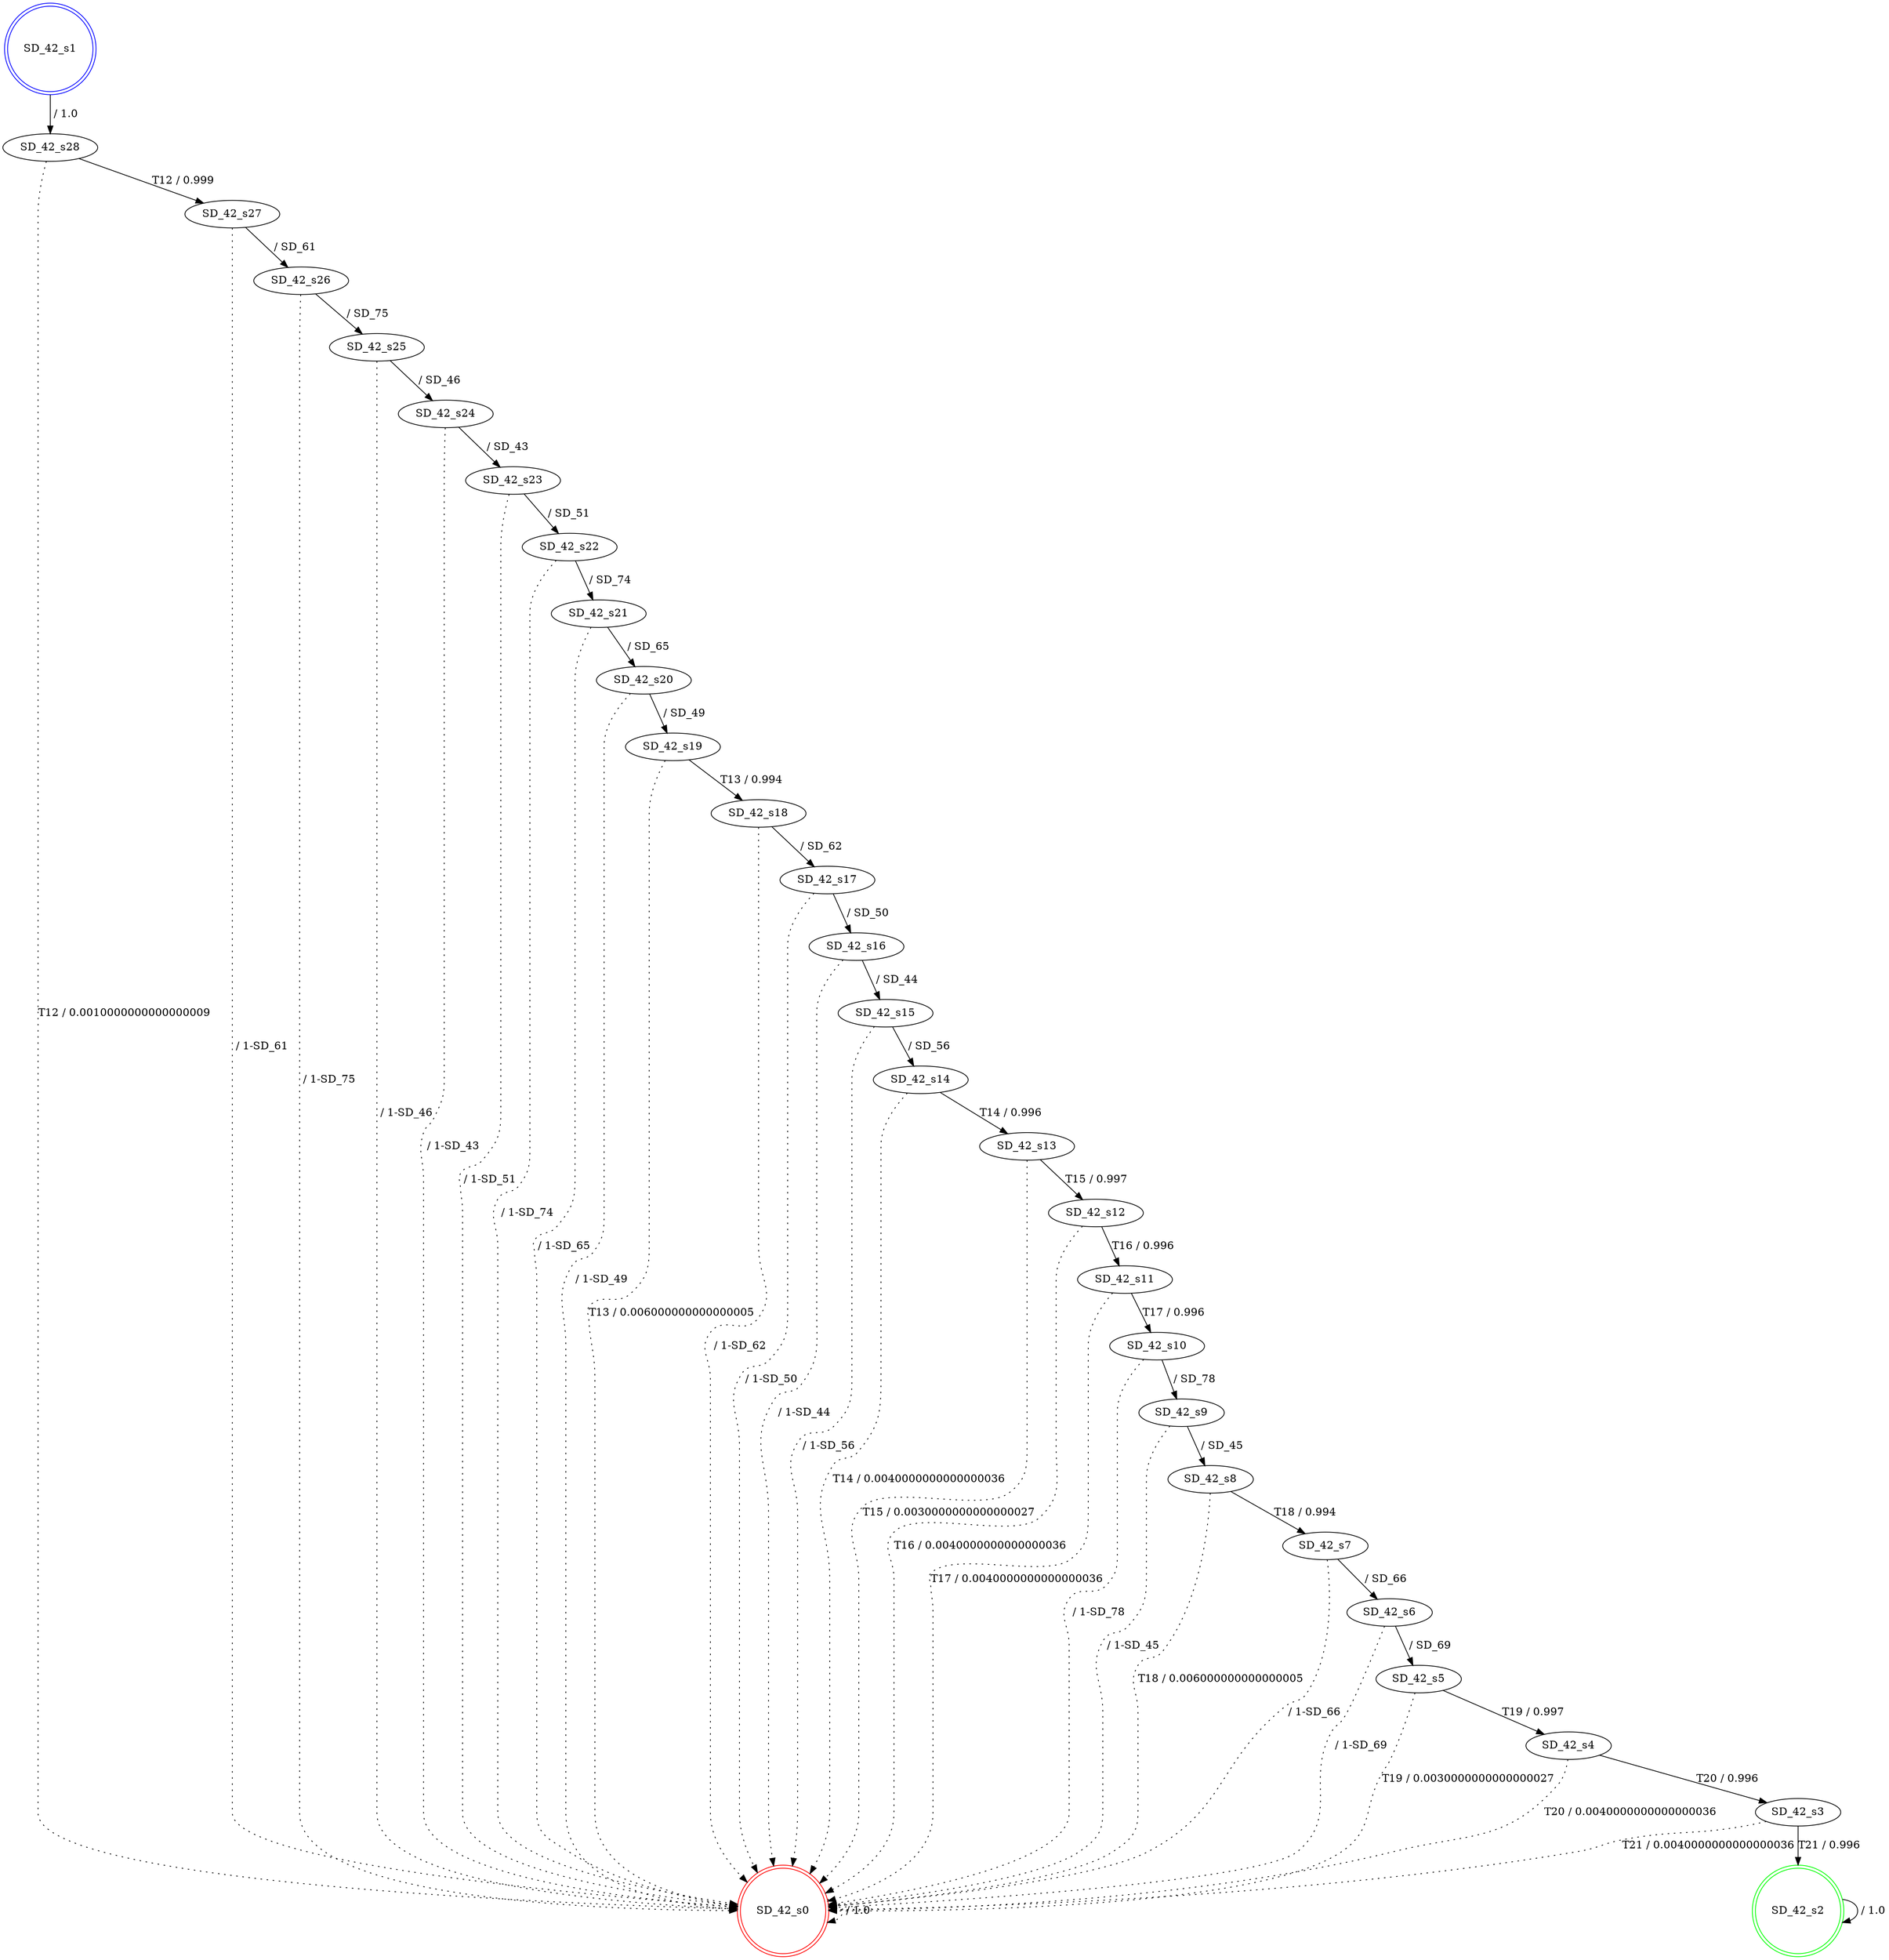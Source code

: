 digraph graphname {
SD_42_s0 [label="SD_42_s0",color=red,shape=doublecircle ];
SD_42_s1 [label="SD_42_s1",color=blue,shape=doublecircle ];
SD_42_s2 [label="SD_42_s2",color=green,shape=doublecircle ];
SD_42_s3 [label="SD_42_s3" ];
SD_42_s4 [label="SD_42_s4" ];
SD_42_s5 [label="SD_42_s5" ];
SD_42_s6 [label="SD_42_s6" ];
SD_42_s7 [label="SD_42_s7" ];
SD_42_s8 [label="SD_42_s8" ];
SD_42_s9 [label="SD_42_s9" ];
SD_42_s10 [label="SD_42_s10" ];
SD_42_s11 [label="SD_42_s11" ];
SD_42_s12 [label="SD_42_s12" ];
SD_42_s13 [label="SD_42_s13" ];
SD_42_s14 [label="SD_42_s14" ];
SD_42_s15 [label="SD_42_s15" ];
SD_42_s16 [label="SD_42_s16" ];
SD_42_s17 [label="SD_42_s17" ];
SD_42_s18 [label="SD_42_s18" ];
SD_42_s19 [label="SD_42_s19" ];
SD_42_s20 [label="SD_42_s20" ];
SD_42_s21 [label="SD_42_s21" ];
SD_42_s22 [label="SD_42_s22" ];
SD_42_s23 [label="SD_42_s23" ];
SD_42_s24 [label="SD_42_s24" ];
SD_42_s25 [label="SD_42_s25" ];
SD_42_s26 [label="SD_42_s26" ];
SD_42_s27 [label="SD_42_s27" ];
SD_42_s28 [label="SD_42_s28" ];
SD_42_s0 -> SD_42_s0 [label=" / 1.0", style=dotted];
SD_42_s1 -> SD_42_s28 [label=" / 1.0"];
SD_42_s2 -> SD_42_s2 [label=" / 1.0"];
SD_42_s3 -> SD_42_s2 [label="T21 / 0.996"];
SD_42_s3 -> SD_42_s0 [label="T21 / 0.0040000000000000036", style=dotted];
SD_42_s4 -> SD_42_s3 [label="T20 / 0.996"];
SD_42_s4 -> SD_42_s0 [label="T20 / 0.0040000000000000036", style=dotted];
SD_42_s5 -> SD_42_s4 [label="T19 / 0.997"];
SD_42_s5 -> SD_42_s0 [label="T19 / 0.0030000000000000027", style=dotted];
SD_42_s6 -> SD_42_s5 [label=" / SD_69"];
SD_42_s6 -> SD_42_s0 [label=" / 1-SD_69", style=dotted];
SD_42_s7 -> SD_42_s6 [label=" / SD_66"];
SD_42_s7 -> SD_42_s0 [label=" / 1-SD_66", style=dotted];
SD_42_s8 -> SD_42_s7 [label="T18 / 0.994"];
SD_42_s8 -> SD_42_s0 [label="T18 / 0.006000000000000005", style=dotted];
SD_42_s9 -> SD_42_s8 [label=" / SD_45"];
SD_42_s9 -> SD_42_s0 [label=" / 1-SD_45", style=dotted];
SD_42_s10 -> SD_42_s9 [label=" / SD_78"];
SD_42_s10 -> SD_42_s0 [label=" / 1-SD_78", style=dotted];
SD_42_s11 -> SD_42_s10 [label="T17 / 0.996"];
SD_42_s11 -> SD_42_s0 [label="T17 / 0.0040000000000000036", style=dotted];
SD_42_s12 -> SD_42_s11 [label="T16 / 0.996"];
SD_42_s12 -> SD_42_s0 [label="T16 / 0.0040000000000000036", style=dotted];
SD_42_s13 -> SD_42_s12 [label="T15 / 0.997"];
SD_42_s13 -> SD_42_s0 [label="T15 / 0.0030000000000000027", style=dotted];
SD_42_s14 -> SD_42_s13 [label="T14 / 0.996"];
SD_42_s14 -> SD_42_s0 [label="T14 / 0.0040000000000000036", style=dotted];
SD_42_s15 -> SD_42_s14 [label=" / SD_56"];
SD_42_s15 -> SD_42_s0 [label=" / 1-SD_56", style=dotted];
SD_42_s16 -> SD_42_s15 [label=" / SD_44"];
SD_42_s16 -> SD_42_s0 [label=" / 1-SD_44", style=dotted];
SD_42_s17 -> SD_42_s16 [label=" / SD_50"];
SD_42_s17 -> SD_42_s0 [label=" / 1-SD_50", style=dotted];
SD_42_s18 -> SD_42_s17 [label=" / SD_62"];
SD_42_s18 -> SD_42_s0 [label=" / 1-SD_62", style=dotted];
SD_42_s19 -> SD_42_s18 [label="T13 / 0.994"];
SD_42_s19 -> SD_42_s0 [label="T13 / 0.006000000000000005", style=dotted];
SD_42_s20 -> SD_42_s19 [label=" / SD_49"];
SD_42_s20 -> SD_42_s0 [label=" / 1-SD_49", style=dotted];
SD_42_s21 -> SD_42_s20 [label=" / SD_65"];
SD_42_s21 -> SD_42_s0 [label=" / 1-SD_65", style=dotted];
SD_42_s22 -> SD_42_s21 [label=" / SD_74"];
SD_42_s22 -> SD_42_s0 [label=" / 1-SD_74", style=dotted];
SD_42_s23 -> SD_42_s22 [label=" / SD_51"];
SD_42_s23 -> SD_42_s0 [label=" / 1-SD_51", style=dotted];
SD_42_s24 -> SD_42_s23 [label=" / SD_43"];
SD_42_s24 -> SD_42_s0 [label=" / 1-SD_43", style=dotted];
SD_42_s25 -> SD_42_s24 [label=" / SD_46"];
SD_42_s25 -> SD_42_s0 [label=" / 1-SD_46", style=dotted];
SD_42_s26 -> SD_42_s25 [label=" / SD_75"];
SD_42_s26 -> SD_42_s0 [label=" / 1-SD_75", style=dotted];
SD_42_s27 -> SD_42_s26 [label=" / SD_61"];
SD_42_s27 -> SD_42_s0 [label=" / 1-SD_61", style=dotted];
SD_42_s28 -> SD_42_s27 [label="T12 / 0.999"];
SD_42_s28 -> SD_42_s0 [label="T12 / 0.0010000000000000009", style=dotted];
}